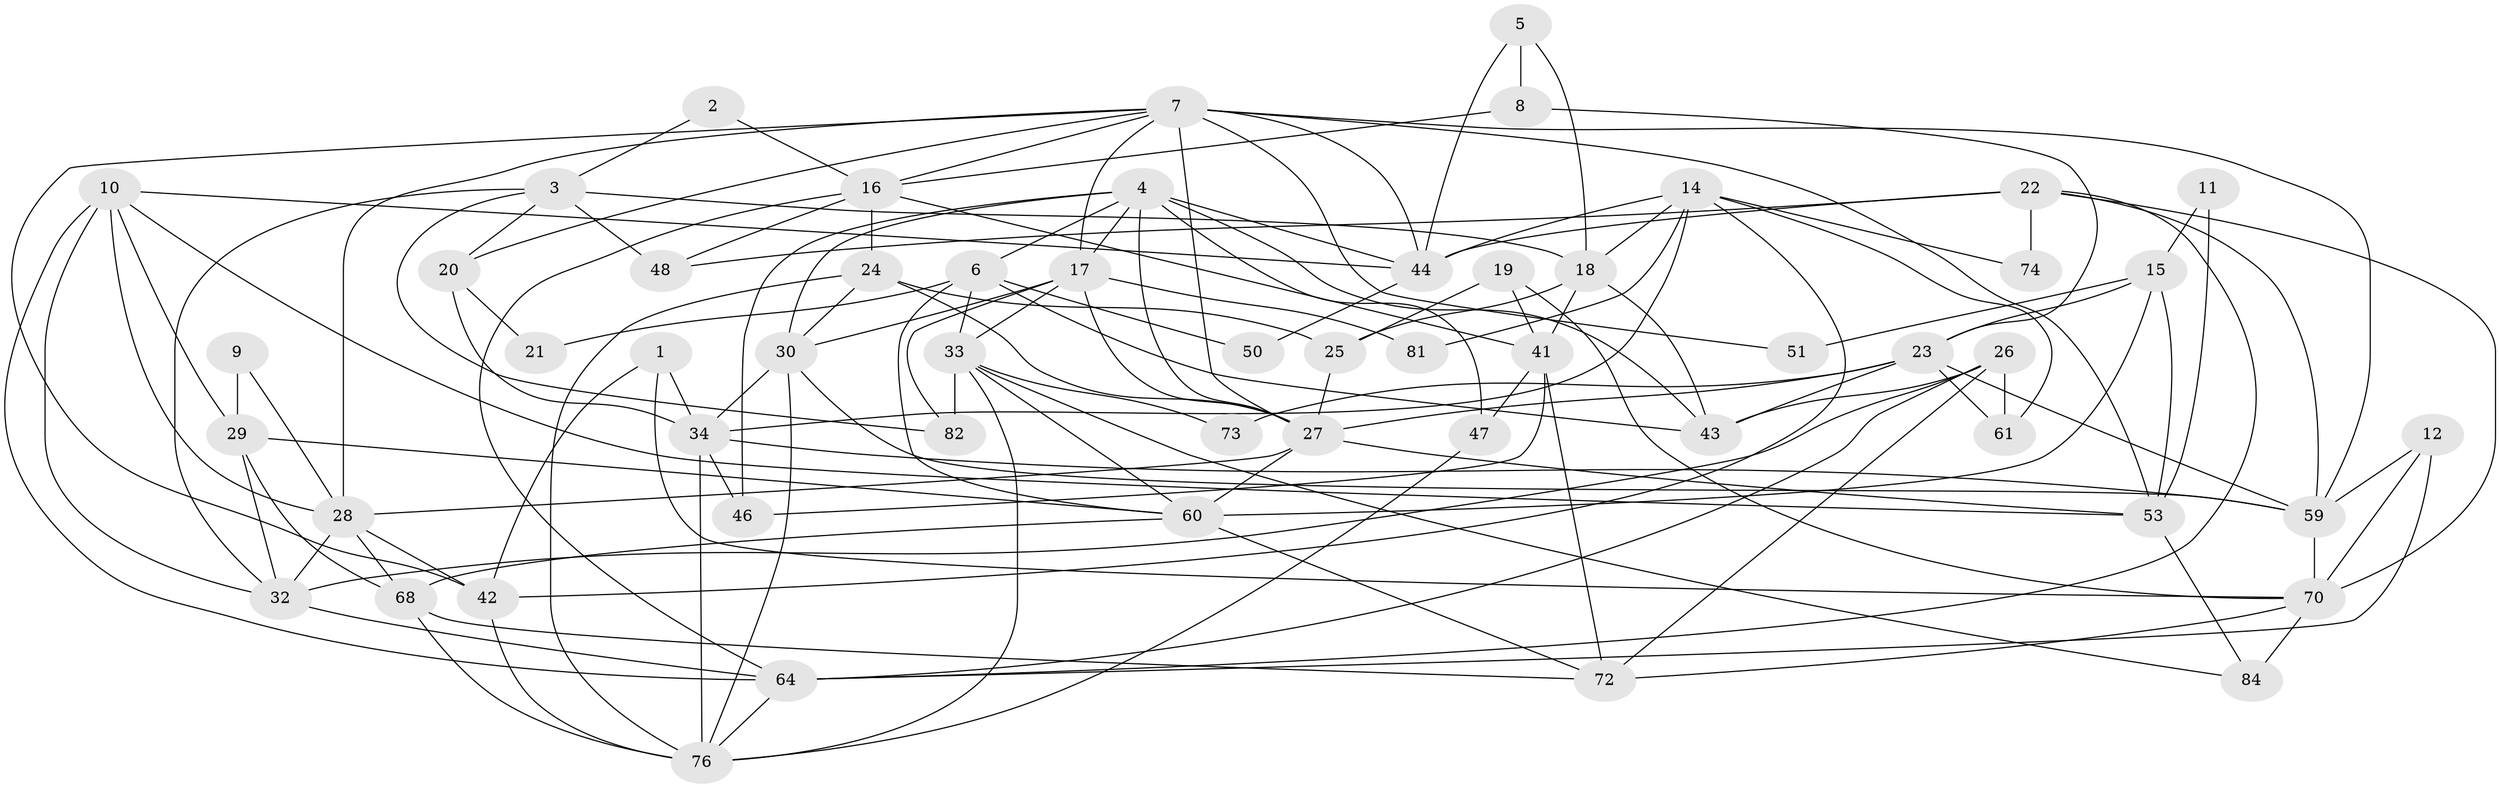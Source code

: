 // Generated by graph-tools (version 1.1) at 2025/52/02/27/25 19:52:07]
// undirected, 55 vertices, 136 edges
graph export_dot {
graph [start="1"]
  node [color=gray90,style=filled];
  1;
  2;
  3 [super="+40"];
  4 [super="+38"];
  5;
  6 [super="+45"];
  7 [super="+13"];
  8;
  9;
  10 [super="+66"];
  11;
  12;
  14 [super="+75"];
  15 [super="+77"];
  16 [super="+65"];
  17 [super="+37"];
  18;
  19 [super="+35"];
  20 [super="+31"];
  21;
  22 [super="+39"];
  23 [super="+54"];
  24 [super="+36"];
  25;
  26 [super="+55"];
  27 [super="+52"];
  28 [super="+80"];
  29 [super="+57"];
  30;
  32 [super="+69"];
  33 [super="+58"];
  34 [super="+56"];
  41 [super="+49"];
  42 [super="+83"];
  43;
  44 [super="+62"];
  46;
  47;
  48;
  50;
  51;
  53 [super="+67"];
  59 [super="+79"];
  60 [super="+63"];
  61;
  64 [super="+71"];
  68;
  70 [super="+78"];
  72;
  73;
  74;
  76 [super="+85"];
  81;
  82;
  84;
  1 -- 70;
  1 -- 42;
  1 -- 34;
  2 -- 16;
  2 -- 3;
  3 -- 18;
  3 -- 20;
  3 -- 32;
  3 -- 48;
  3 -- 82;
  4 -- 30;
  4 -- 46;
  4 -- 27;
  4 -- 44;
  4 -- 17;
  4 -- 6;
  4 -- 43;
  4 -- 47;
  5 -- 44;
  5 -- 18;
  5 -- 8;
  6 -- 21;
  6 -- 33;
  6 -- 50;
  6 -- 43;
  6 -- 60;
  7 -- 27;
  7 -- 59;
  7 -- 44;
  7 -- 51;
  7 -- 20;
  7 -- 53;
  7 -- 28;
  7 -- 16;
  7 -- 42;
  7 -- 17;
  8 -- 23;
  8 -- 16;
  9 -- 29;
  9 -- 28;
  10 -- 28;
  10 -- 64;
  10 -- 44;
  10 -- 29;
  10 -- 32;
  10 -- 53;
  11 -- 15;
  11 -- 53;
  12 -- 70;
  12 -- 64;
  12 -- 59;
  14 -- 61;
  14 -- 18;
  14 -- 74;
  14 -- 81;
  14 -- 34;
  14 -- 44;
  14 -- 42;
  15 -- 23;
  15 -- 51;
  15 -- 60 [weight=2];
  15 -- 53;
  16 -- 64;
  16 -- 48;
  16 -- 41;
  16 -- 24;
  17 -- 30;
  17 -- 27;
  17 -- 82;
  17 -- 81;
  17 -- 33;
  18 -- 25;
  18 -- 41;
  18 -- 43;
  19 -- 41;
  19 -- 25;
  19 -- 70;
  20 -- 21;
  20 -- 34;
  22 -- 64;
  22 -- 48;
  22 -- 70;
  22 -- 74;
  22 -- 59;
  22 -- 44;
  23 -- 43;
  23 -- 61;
  23 -- 73;
  23 -- 27;
  23 -- 59;
  24 -- 76;
  24 -- 30;
  24 -- 25;
  24 -- 27;
  25 -- 27;
  26 -- 72;
  26 -- 32;
  26 -- 61;
  26 -- 43;
  26 -- 64;
  27 -- 28;
  27 -- 53;
  27 -- 60;
  28 -- 68;
  28 -- 32;
  28 -- 42;
  29 -- 60;
  29 -- 68;
  29 -- 32;
  30 -- 59;
  30 -- 76;
  30 -- 34;
  32 -- 64;
  33 -- 84;
  33 -- 76;
  33 -- 73;
  33 -- 82;
  33 -- 60;
  34 -- 76;
  34 -- 59;
  34 -- 46;
  41 -- 47;
  41 -- 46;
  41 -- 72;
  42 -- 76;
  44 -- 50;
  47 -- 76;
  53 -- 84;
  59 -- 70;
  60 -- 68;
  60 -- 72;
  64 -- 76;
  68 -- 76;
  68 -- 72;
  70 -- 72;
  70 -- 84;
}
